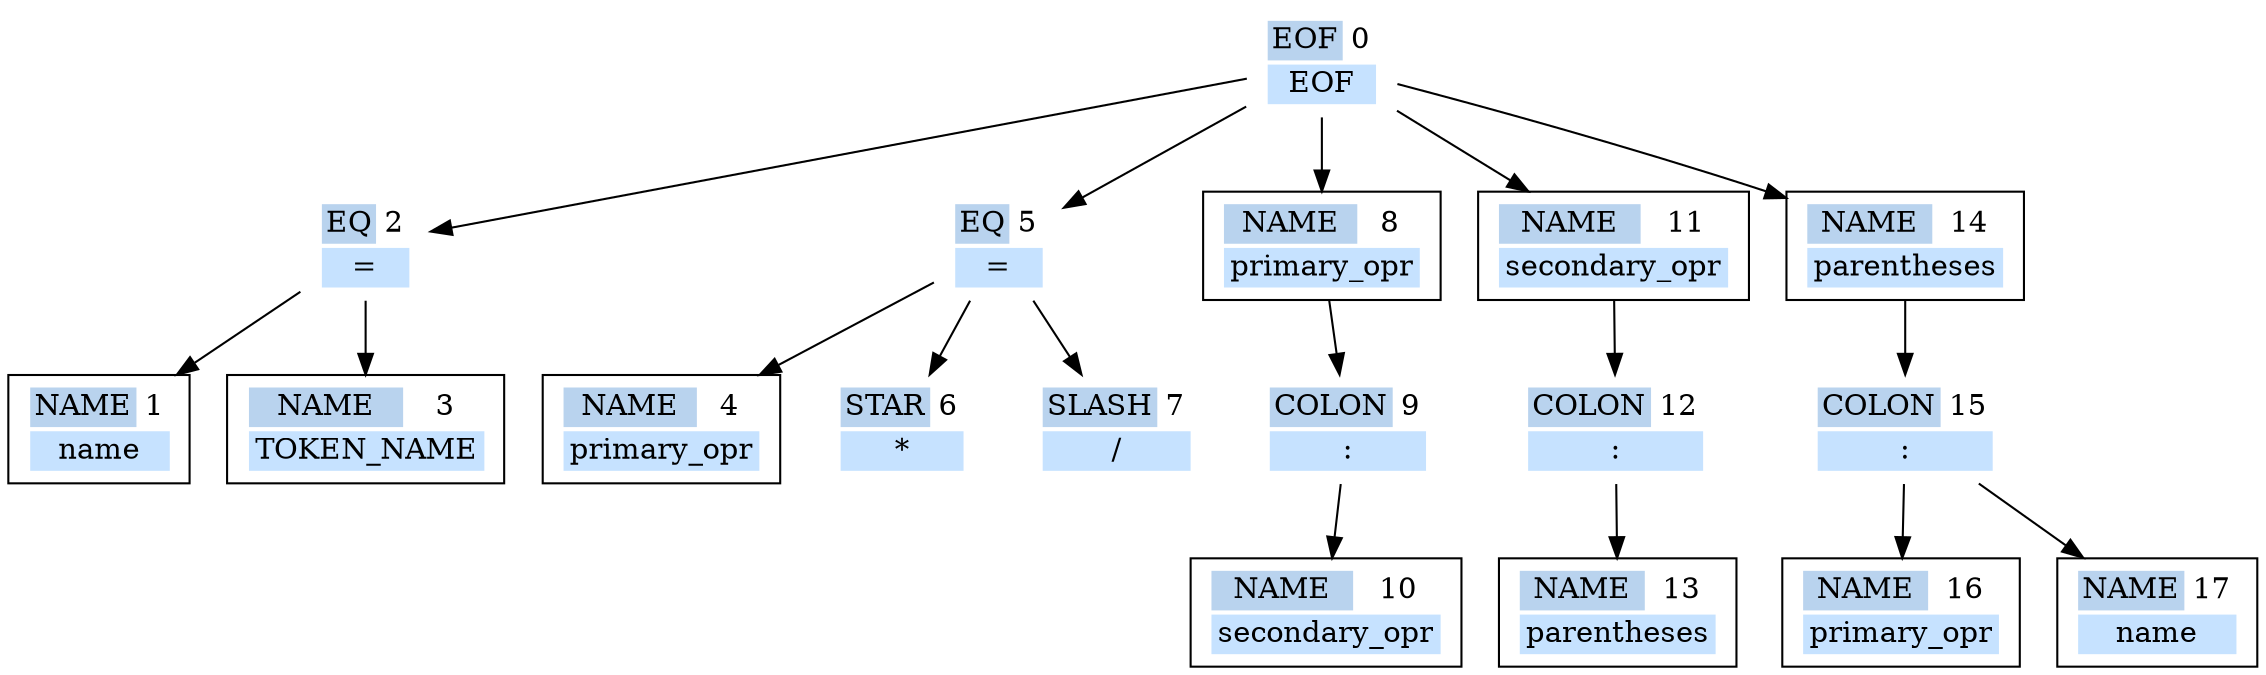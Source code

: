 digraph G{
	graph [ dpi = 50 ];
	n0 [shape=none label=<
		<table border="0">
			<tr><td colspan="1" bgcolor="slategray2">EOF</td><td>0</td></tr>
			<tr><td colspan="2" bgcolor="slategray1">EOF</td></tr>
		</table>
	>]

	n2 [shape=none label=<
		<table border="0">
			<tr><td colspan="1" bgcolor="slategray2">EQ</td><td>2</td></tr>
			<tr><td colspan="2" bgcolor="slategray1">=</td></tr>
		</table>
	>]

	n1 [shape=rectangle label=<
		<table border="0">
			<tr><td colspan="1" bgcolor="slategray2">NAME</td><td>1</td></tr>
			<tr><td colspan="2" bgcolor="slategray1">name</td></tr>
		</table>
	>]

	n3 [shape=rectangle label=<
		<table border="0">
			<tr><td colspan="1" bgcolor="slategray2">NAME</td><td>3</td></tr>
			<tr><td colspan="2" bgcolor="slategray1">TOKEN_NAME</td></tr>
		</table>
	>]

	n5 [shape=none label=<
		<table border="0">
			<tr><td colspan="1" bgcolor="slategray2">EQ</td><td>5</td></tr>
			<tr><td colspan="2" bgcolor="slategray1">=</td></tr>
		</table>
	>]

	n4 [shape=rectangle label=<
		<table border="0">
			<tr><td colspan="1" bgcolor="slategray2">NAME</td><td>4</td></tr>
			<tr><td colspan="2" bgcolor="slategray1">primary_opr</td></tr>
		</table>
	>]

	n6 [shape=none label=<
		<table border="0">
			<tr><td colspan="1" bgcolor="slategray2">STAR</td><td>6</td></tr>
			<tr><td colspan="2" bgcolor="slategray1">*</td></tr>
		</table>
	>]

	n7 [shape=none label=<
		<table border="0">
			<tr><td colspan="1" bgcolor="slategray2">SLASH</td><td>7</td></tr>
			<tr><td colspan="2" bgcolor="slategray1">/</td></tr>
		</table>
	>]

	n8 [shape=rectangle label=<
		<table border="0">
			<tr><td colspan="1" bgcolor="slategray2">NAME</td><td>8</td></tr>
			<tr><td colspan="2" bgcolor="slategray1">primary_opr</td></tr>
		</table>
	>]

	n9 [shape=none label=<
		<table border="0">
			<tr><td colspan="1" bgcolor="slategray2">COLON</td><td>9</td></tr>
			<tr><td colspan="2" bgcolor="slategray1">:</td></tr>
		</table>
	>]

	n10 [shape=rectangle label=<
		<table border="0">
			<tr><td colspan="1" bgcolor="slategray2">NAME</td><td>10</td></tr>
			<tr><td colspan="2" bgcolor="slategray1">secondary_opr</td></tr>
		</table>
	>]

	n11 [shape=rectangle label=<
		<table border="0">
			<tr><td colspan="1" bgcolor="slategray2">NAME</td><td>11</td></tr>
			<tr><td colspan="2" bgcolor="slategray1">secondary_opr</td></tr>
		</table>
	>]

	n12 [shape=none label=<
		<table border="0">
			<tr><td colspan="1" bgcolor="slategray2">COLON</td><td>12</td></tr>
			<tr><td colspan="2" bgcolor="slategray1">:</td></tr>
		</table>
	>]

	n13 [shape=rectangle label=<
		<table border="0">
			<tr><td colspan="1" bgcolor="slategray2">NAME</td><td>13</td></tr>
			<tr><td colspan="2" bgcolor="slategray1">parentheses</td></tr>
		</table>
	>]

	n14 [shape=rectangle label=<
		<table border="0">
			<tr><td colspan="1" bgcolor="slategray2">NAME</td><td>14</td></tr>
			<tr><td colspan="2" bgcolor="slategray1">parentheses</td></tr>
		</table>
	>]

	n15 [shape=none label=<
		<table border="0">
			<tr><td colspan="1" bgcolor="slategray2">COLON</td><td>15</td></tr>
			<tr><td colspan="2" bgcolor="slategray1">:</td></tr>
		</table>
	>]

	n16 [shape=rectangle label=<
		<table border="0">
			<tr><td colspan="1" bgcolor="slategray2">NAME</td><td>16</td></tr>
			<tr><td colspan="2" bgcolor="slategray1">primary_opr</td></tr>
		</table>
	>]

	n17 [shape=rectangle label=<
		<table border="0">
			<tr><td colspan="1" bgcolor="slategray2">NAME</td><td>17</td></tr>
			<tr><td colspan="2" bgcolor="slategray1">name</td></tr>
		</table>
	>]

	n0 -> n2
	n0 -> n5
	n0 -> n8
	n0 -> n11
	n0 -> n14
	n2 -> n1
	n2 -> n3
	n5 -> n4
	n5 -> n6
	n5 -> n7
	n8 -> n9
	n9 -> n10
	n11 -> n12
	n12 -> n13
	n14 -> n15
	n15 -> n16
	n15 -> n17
}
